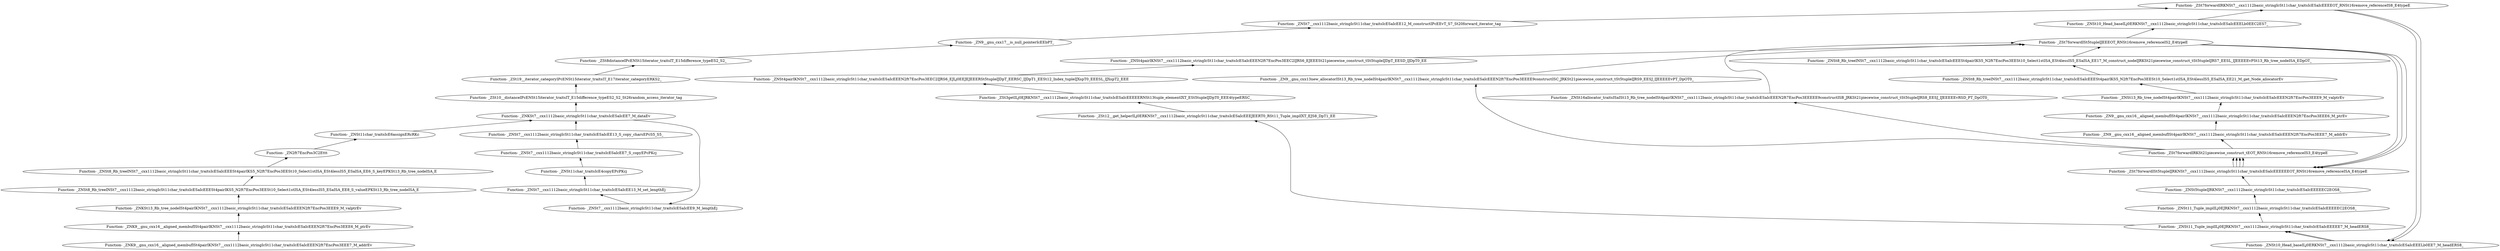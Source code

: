digraph {
	"Function- _ZNK9__gnu_cxx16__aligned_membufISt4pairIKNSt7__cxx1112basic_stringIcSt11char_traitsIcESaIcEEEN2ft7EncPos3EEE7_M_addrEv"
	"Function- _ZNK9__gnu_cxx16__aligned_membufISt4pairIKNSt7__cxx1112basic_stringIcSt11char_traitsIcESaIcEEEN2ft7EncPos3EEE6_M_ptrEv"
	"Function- _ZNK9__gnu_cxx16__aligned_membufISt4pairIKNSt7__cxx1112basic_stringIcSt11char_traitsIcESaIcEEEN2ft7EncPos3EEE6_M_ptrEv" -> "Function- _ZNK9__gnu_cxx16__aligned_membufISt4pairIKNSt7__cxx1112basic_stringIcSt11char_traitsIcESaIcEEEN2ft7EncPos3EEE7_M_addrEv" [dir=back]
	"Function- _ZNKSt13_Rb_tree_nodeISt4pairIKNSt7__cxx1112basic_stringIcSt11char_traitsIcESaIcEEEN2ft7EncPos3EEE9_M_valptrEv"
	"Function- _ZNKSt13_Rb_tree_nodeISt4pairIKNSt7__cxx1112basic_stringIcSt11char_traitsIcESaIcEEEN2ft7EncPos3EEE9_M_valptrEv" -> "Function- _ZNK9__gnu_cxx16__aligned_membufISt4pairIKNSt7__cxx1112basic_stringIcSt11char_traitsIcESaIcEEEN2ft7EncPos3EEE6_M_ptrEv" [dir=back]
	"Function- _ZNSt8_Rb_treeINSt7__cxx1112basic_stringIcSt11char_traitsIcESaIcEEESt4pairIKS5_N2ft7EncPos3EESt10_Select1stISA_ESt4lessIS5_ESaISA_EE8_S_valueEPKSt13_Rb_tree_nodeISA_E"
	"Function- _ZNSt8_Rb_treeINSt7__cxx1112basic_stringIcSt11char_traitsIcESaIcEEESt4pairIKS5_N2ft7EncPos3EESt10_Select1stISA_ESt4lessIS5_ESaISA_EE8_S_valueEPKSt13_Rb_tree_nodeISA_E" -> "Function- _ZNKSt13_Rb_tree_nodeISt4pairIKNSt7__cxx1112basic_stringIcSt11char_traitsIcESaIcEEEN2ft7EncPos3EEE9_M_valptrEv" [dir=back]
	"Function- _ZNSt8_Rb_treeINSt7__cxx1112basic_stringIcSt11char_traitsIcESaIcEEESt4pairIKS5_N2ft7EncPos3EESt10_Select1stISA_ESt4lessIS5_ESaISA_EE6_S_keyEPKSt13_Rb_tree_nodeISA_E"
	"Function- _ZNSt8_Rb_treeINSt7__cxx1112basic_stringIcSt11char_traitsIcESaIcEEESt4pairIKS5_N2ft7EncPos3EESt10_Select1stISA_ESt4lessIS5_ESaISA_EE6_S_keyEPKSt13_Rb_tree_nodeISA_E" -> "Function- _ZNSt8_Rb_treeINSt7__cxx1112basic_stringIcSt11char_traitsIcESaIcEEESt4pairIKS5_N2ft7EncPos3EESt10_Select1stISA_ESt4lessIS5_ESaISA_EE8_S_valueEPKSt13_Rb_tree_nodeISA_E" [dir=back]
	"Function- _ZN2ft7EncPos3C2Ettt"
	"Function- _ZN2ft7EncPos3C2Ettt" -> "Function- _ZNSt8_Rb_treeINSt7__cxx1112basic_stringIcSt11char_traitsIcESaIcEEESt4pairIKS5_N2ft7EncPos3EESt10_Select1stISA_ESt4lessIS5_ESaISA_EE6_S_keyEPKSt13_Rb_tree_nodeISA_E" [dir=back]
	"Function- _ZNSt11char_traitsIcE6assignERcRKc"
	"Function- _ZNSt11char_traitsIcE6assignERcRKc" -> "Function- _ZN2ft7EncPos3C2Ettt" [dir=back]
	"Function- _ZNKSt7__cxx1112basic_stringIcSt11char_traitsIcESaIcEE7_M_dataEv"
	"Function- _ZNKSt7__cxx1112basic_stringIcSt11char_traitsIcESaIcEE7_M_dataEv" -> "Function- _ZNSt11char_traitsIcE6assignERcRKc" [dir=back]
	"Function- _ZNSt7__cxx1112basic_stringIcSt11char_traitsIcESaIcEE9_M_lengthEj"
	"Function- _ZNSt7__cxx1112basic_stringIcSt11char_traitsIcESaIcEE9_M_lengthEj" -> "Function- _ZNKSt7__cxx1112basic_stringIcSt11char_traitsIcESaIcEE7_M_dataEv" [dir=back]
	"Function- _ZNSt7__cxx1112basic_stringIcSt11char_traitsIcESaIcEE13_M_set_lengthEj"
	"Function- _ZNSt7__cxx1112basic_stringIcSt11char_traitsIcESaIcEE13_M_set_lengthEj" -> "Function- _ZNSt7__cxx1112basic_stringIcSt11char_traitsIcESaIcEE9_M_lengthEj" [dir=back]
	"Function- _ZNSt11char_traitsIcE4copyEPcPKcj"
	"Function- _ZNSt11char_traitsIcE4copyEPcPKcj" -> "Function- _ZNSt7__cxx1112basic_stringIcSt11char_traitsIcESaIcEE13_M_set_lengthEj" [dir=back]
	"Function- _ZNSt7__cxx1112basic_stringIcSt11char_traitsIcESaIcEE7_S_copyEPcPKcj"
	"Function- _ZNSt7__cxx1112basic_stringIcSt11char_traitsIcESaIcEE7_S_copyEPcPKcj" -> "Function- _ZNSt11char_traitsIcE4copyEPcPKcj" [dir=back]
	"Function- _ZNSt7__cxx1112basic_stringIcSt11char_traitsIcESaIcEE13_S_copy_charsEPcS5_S5_"
	"Function- _ZNSt7__cxx1112basic_stringIcSt11char_traitsIcESaIcEE13_S_copy_charsEPcS5_S5_" -> "Function- _ZNSt7__cxx1112basic_stringIcSt11char_traitsIcESaIcEE7_S_copyEPcPKcj" [dir=back]
	"Function- _ZNKSt7__cxx1112basic_stringIcSt11char_traitsIcESaIcEE7_M_dataEv"
	"Function- _ZNKSt7__cxx1112basic_stringIcSt11char_traitsIcESaIcEE7_M_dataEv" -> "Function- _ZNSt7__cxx1112basic_stringIcSt11char_traitsIcESaIcEE13_S_copy_charsEPcS5_S5_" [dir=back]
	"Function- _ZSt10__distanceIPcENSt15iterator_traitsIT_E15difference_typeES2_S2_St26random_access_iterator_tag"
	"Function- _ZSt10__distanceIPcENSt15iterator_traitsIT_E15difference_typeES2_S2_St26random_access_iterator_tag" -> "Function- _ZNKSt7__cxx1112basic_stringIcSt11char_traitsIcESaIcEE7_M_dataEv" [dir=back]
	"Function- _ZSt19__iterator_categoryIPcENSt15iterator_traitsIT_E17iterator_categoryERKS2_"
	"Function- _ZSt19__iterator_categoryIPcENSt15iterator_traitsIT_E17iterator_categoryERKS2_" -> "Function- _ZSt10__distanceIPcENSt15iterator_traitsIT_E15difference_typeES2_S2_St26random_access_iterator_tag" [dir=back]
	"Function- _ZSt8distanceIPcENSt15iterator_traitsIT_E15difference_typeES2_S2_"
	"Function- _ZSt8distanceIPcENSt15iterator_traitsIT_E15difference_typeES2_S2_" -> "Function- _ZSt19__iterator_categoryIPcENSt15iterator_traitsIT_E17iterator_categoryERKS2_" [dir=back]
	"Function- _ZN9__gnu_cxx17__is_null_pointerIcEEbPT_"
	"Function- _ZN9__gnu_cxx17__is_null_pointerIcEEbPT_" -> "Function- _ZSt8distanceIPcENSt15iterator_traitsIT_E15difference_typeES2_S2_" [dir=back]
	"Function- _ZNSt7__cxx1112basic_stringIcSt11char_traitsIcESaIcEE12_M_constructIPcEEvT_S7_St20forward_iterator_tag"
	"Function- _ZNSt7__cxx1112basic_stringIcSt11char_traitsIcESaIcEE12_M_constructIPcEEvT_S7_St20forward_iterator_tag" -> "Function- _ZN9__gnu_cxx17__is_null_pointerIcEEbPT_" [dir=back]
	"Function- _ZSt7forwardIRKNSt7__cxx1112basic_stringIcSt11char_traitsIcESaIcEEEEOT_RNSt16remove_referenceIS8_E4typeE"
	"Function- _ZSt7forwardIRKNSt7__cxx1112basic_stringIcSt11char_traitsIcESaIcEEEEOT_RNSt16remove_referenceIS8_E4typeE" -> "Function- _ZNSt7__cxx1112basic_stringIcSt11char_traitsIcESaIcEE12_M_constructIPcEEvT_S7_St20forward_iterator_tag" [dir=back]
	"Function- _ZNSt10_Head_baseILj0ERKNSt7__cxx1112basic_stringIcSt11char_traitsIcESaIcEEELb0EE7_M_headERS8_"
	"Function- _ZNSt10_Head_baseILj0ERKNSt7__cxx1112basic_stringIcSt11char_traitsIcESaIcEEELb0EE7_M_headERS8_" -> "Function- _ZSt7forwardIRKNSt7__cxx1112basic_stringIcSt11char_traitsIcESaIcEEEEOT_RNSt16remove_referenceIS8_E4typeE" [dir=back]
	"Function- _ZNSt11_Tuple_implILj0EJRKNSt7__cxx1112basic_stringIcSt11char_traitsIcESaIcEEEEE7_M_headERS8_"
	"Function- _ZNSt11_Tuple_implILj0EJRKNSt7__cxx1112basic_stringIcSt11char_traitsIcESaIcEEEEE7_M_headERS8_" -> "Function- _ZNSt10_Head_baseILj0ERKNSt7__cxx1112basic_stringIcSt11char_traitsIcESaIcEEELb0EE7_M_headERS8_" [dir=back]
	"Function- _ZSt12__get_helperILj0ERKNSt7__cxx1112basic_stringIcSt11char_traitsIcESaIcEEEJEERT0_RSt11_Tuple_implIXT_EJS8_DpT1_EE"
	"Function- _ZSt12__get_helperILj0ERKNSt7__cxx1112basic_stringIcSt11char_traitsIcESaIcEEEJEERT0_RSt11_Tuple_implIXT_EJS8_DpT1_EE" -> "Function- _ZNSt11_Tuple_implILj0EJRKNSt7__cxx1112basic_stringIcSt11char_traitsIcESaIcEEEEE7_M_headERS8_" [dir=back]
	"Function- _ZSt3getILj0EJRKNSt7__cxx1112basic_stringIcSt11char_traitsIcESaIcEEEEERNSt13tuple_elementIXT_ESt5tupleIJDpT0_EEE4typeERSC_"
	"Function- _ZSt3getILj0EJRKNSt7__cxx1112basic_stringIcSt11char_traitsIcESaIcEEEEERNSt13tuple_elementIXT_ESt5tupleIJDpT0_EEE4typeERSC_" -> "Function- _ZSt12__get_helperILj0ERKNSt7__cxx1112basic_stringIcSt11char_traitsIcESaIcEEEJEERT0_RSt11_Tuple_implIXT_EJS8_DpT1_EE" [dir=back]
	"Function- _ZNSt4pairIKNSt7__cxx1112basic_stringIcSt11char_traitsIcESaIcEEEN2ft7EncPos3EEC2IJRS6_EJLj0EEJEJEEERSt5tupleIJDpT_EERSC_IJDpT1_EESt12_Index_tupleIJXspT0_EEESL_IJXspT2_EEE"
	"Function- _ZNSt4pairIKNSt7__cxx1112basic_stringIcSt11char_traitsIcESaIcEEEN2ft7EncPos3EEC2IJRS6_EJLj0EEJEJEEERSt5tupleIJDpT_EERSC_IJDpT1_EESt12_Index_tupleIJXspT0_EEESL_IJXspT2_EEE" -> "Function- _ZSt3getILj0EJRKNSt7__cxx1112basic_stringIcSt11char_traitsIcESaIcEEEEERNSt13tuple_elementIXT_ESt5tupleIJDpT0_EEE4typeERSC_" [dir=back]
	"Function- _ZNSt4pairIKNSt7__cxx1112basic_stringIcSt11char_traitsIcESaIcEEEN2ft7EncPos3EEC2IJRS6_EJEEESt21piecewise_construct_tSt5tupleIJDpT_EESD_IJDpT0_EE"
	"Function- _ZNSt4pairIKNSt7__cxx1112basic_stringIcSt11char_traitsIcESaIcEEEN2ft7EncPos3EEC2IJRS6_EJEEESt21piecewise_construct_tSt5tupleIJDpT_EESD_IJDpT0_EE" -> "Function- _ZNSt4pairIKNSt7__cxx1112basic_stringIcSt11char_traitsIcESaIcEEEN2ft7EncPos3EEC2IJRS6_EJLj0EEJEJEEERSt5tupleIJDpT_EERSC_IJDpT1_EESt12_Index_tupleIJXspT0_EEESL_IJXspT2_EEE" [dir=back]
	"Function- _ZSt7forwardISt5tupleIJEEEOT_RNSt16remove_referenceIS2_E4typeE"
	"Function- _ZSt7forwardISt5tupleIJEEEOT_RNSt16remove_referenceIS2_E4typeE" -> "Function- _ZNSt4pairIKNSt7__cxx1112basic_stringIcSt11char_traitsIcESaIcEEEN2ft7EncPos3EEC2IJRS6_EJEEESt21piecewise_construct_tSt5tupleIJDpT_EESD_IJDpT0_EE" [dir=back]
	"Function- _ZNSt10_Head_baseILj0ERKNSt7__cxx1112basic_stringIcSt11char_traitsIcESaIcEEELb0EEC2ES7_"
	"Function- _ZNSt10_Head_baseILj0ERKNSt7__cxx1112basic_stringIcSt11char_traitsIcESaIcEEELb0EEC2ES7_" -> "Function- _ZSt7forwardISt5tupleIJEEEOT_RNSt16remove_referenceIS2_E4typeE" [dir=back]
	"Function- _ZSt7forwardIRKNSt7__cxx1112basic_stringIcSt11char_traitsIcESaIcEEEEOT_RNSt16remove_referenceIS8_E4typeE"
	"Function- _ZSt7forwardIRKNSt7__cxx1112basic_stringIcSt11char_traitsIcESaIcEEEEOT_RNSt16remove_referenceIS8_E4typeE" -> "Function- _ZNSt10_Head_baseILj0ERKNSt7__cxx1112basic_stringIcSt11char_traitsIcESaIcEEELb0EEC2ES7_" [dir=back]
	"Function- _ZNSt10_Head_baseILj0ERKNSt7__cxx1112basic_stringIcSt11char_traitsIcESaIcEEELb0EE7_M_headERS8_"
	"Function- _ZNSt10_Head_baseILj0ERKNSt7__cxx1112basic_stringIcSt11char_traitsIcESaIcEEELb0EE7_M_headERS8_" -> "Function- _ZSt7forwardIRKNSt7__cxx1112basic_stringIcSt11char_traitsIcESaIcEEEEOT_RNSt16remove_referenceIS8_E4typeE" [dir=back]
	"Function- _ZNSt11_Tuple_implILj0EJRKNSt7__cxx1112basic_stringIcSt11char_traitsIcESaIcEEEEE7_M_headERS8_"
	"Function- _ZNSt11_Tuple_implILj0EJRKNSt7__cxx1112basic_stringIcSt11char_traitsIcESaIcEEEEE7_M_headERS8_" -> "Function- _ZNSt10_Head_baseILj0ERKNSt7__cxx1112basic_stringIcSt11char_traitsIcESaIcEEELb0EE7_M_headERS8_" [dir=back]
	"Function- _ZNSt11_Tuple_implILj0EJRKNSt7__cxx1112basic_stringIcSt11char_traitsIcESaIcEEEEEC2EOS8_"
	"Function- _ZNSt11_Tuple_implILj0EJRKNSt7__cxx1112basic_stringIcSt11char_traitsIcESaIcEEEEEC2EOS8_" -> "Function- _ZNSt11_Tuple_implILj0EJRKNSt7__cxx1112basic_stringIcSt11char_traitsIcESaIcEEEEE7_M_headERS8_" [dir=back]
	"Function- _ZNSt5tupleIJRKNSt7__cxx1112basic_stringIcSt11char_traitsIcESaIcEEEEEC2EOS8_"
	"Function- _ZNSt5tupleIJRKNSt7__cxx1112basic_stringIcSt11char_traitsIcESaIcEEEEEC2EOS8_" -> "Function- _ZNSt11_Tuple_implILj0EJRKNSt7__cxx1112basic_stringIcSt11char_traitsIcESaIcEEEEEC2EOS8_" [dir=back]
	"Function- _ZSt7forwardISt5tupleIJRKNSt7__cxx1112basic_stringIcSt11char_traitsIcESaIcEEEEEEOT_RNSt16remove_referenceISA_E4typeE"
	"Function- _ZSt7forwardISt5tupleIJRKNSt7__cxx1112basic_stringIcSt11char_traitsIcESaIcEEEEEEOT_RNSt16remove_referenceISA_E4typeE" -> "Function- _ZNSt5tupleIJRKNSt7__cxx1112basic_stringIcSt11char_traitsIcESaIcEEEEEC2EOS8_" [dir=back]
	"Function- _ZSt7forwardIRKSt21piecewise_construct_tEOT_RNSt16remove_referenceIS3_E4typeE"
	"Function- _ZSt7forwardIRKSt21piecewise_construct_tEOT_RNSt16remove_referenceIS3_E4typeE" -> "Function- _ZSt7forwardISt5tupleIJRKNSt7__cxx1112basic_stringIcSt11char_traitsIcESaIcEEEEEEOT_RNSt16remove_referenceISA_E4typeE" [dir=back]
	"Function- _ZN9__gnu_cxx13new_allocatorISt13_Rb_tree_nodeISt4pairIKNSt7__cxx1112basic_stringIcSt11char_traitsIcESaIcEEEN2ft7EncPos3EEEE9constructISC_JRKSt21piecewise_construct_tSt5tupleIJRS9_EESJ_IJEEEEEvPT_DpOT0_"
	"Function- _ZN9__gnu_cxx13new_allocatorISt13_Rb_tree_nodeISt4pairIKNSt7__cxx1112basic_stringIcSt11char_traitsIcESaIcEEEN2ft7EncPos3EEEE9constructISC_JRKSt21piecewise_construct_tSt5tupleIJRS9_EESJ_IJEEEEEvPT_DpOT0_" -> "Function- _ZSt7forwardIRKSt21piecewise_construct_tEOT_RNSt16remove_referenceIS3_E4typeE" [dir=back]
	"Function- _ZSt7forwardISt5tupleIJEEEOT_RNSt16remove_referenceIS2_E4typeE"
	"Function- _ZSt7forwardISt5tupleIJEEEOT_RNSt16remove_referenceIS2_E4typeE" -> "Function- _ZN9__gnu_cxx13new_allocatorISt13_Rb_tree_nodeISt4pairIKNSt7__cxx1112basic_stringIcSt11char_traitsIcESaIcEEEN2ft7EncPos3EEEE9constructISC_JRKSt21piecewise_construct_tSt5tupleIJRS9_EESJ_IJEEEEEvPT_DpOT0_" [dir=back]
	"Function- _ZSt7forwardISt5tupleIJRKNSt7__cxx1112basic_stringIcSt11char_traitsIcESaIcEEEEEEOT_RNSt16remove_referenceISA_E4typeE"
	"Function- _ZSt7forwardISt5tupleIJRKNSt7__cxx1112basic_stringIcSt11char_traitsIcESaIcEEEEEEOT_RNSt16remove_referenceISA_E4typeE" -> "Function- _ZSt7forwardISt5tupleIJEEEOT_RNSt16remove_referenceIS2_E4typeE" [dir=back]
	"Function- _ZSt7forwardIRKSt21piecewise_construct_tEOT_RNSt16remove_referenceIS3_E4typeE"
	"Function- _ZSt7forwardIRKSt21piecewise_construct_tEOT_RNSt16remove_referenceIS3_E4typeE" -> "Function- _ZSt7forwardISt5tupleIJRKNSt7__cxx1112basic_stringIcSt11char_traitsIcESaIcEEEEEEOT_RNSt16remove_referenceISA_E4typeE" [dir=back]
	"Function- _ZNSt16allocator_traitsISaISt13_Rb_tree_nodeISt4pairIKNSt7__cxx1112basic_stringIcSt11char_traitsIcESaIcEEEN2ft7EncPos3EEEEE9constructISB_JRKSt21piecewise_construct_tSt5tupleIJRS8_EESJ_IJEEEEEvRSD_PT_DpOT0_"
	"Function- _ZNSt16allocator_traitsISaISt13_Rb_tree_nodeISt4pairIKNSt7__cxx1112basic_stringIcSt11char_traitsIcESaIcEEEN2ft7EncPos3EEEEE9constructISB_JRKSt21piecewise_construct_tSt5tupleIJRS8_EESJ_IJEEEEEvRSD_PT_DpOT0_" -> "Function- _ZSt7forwardIRKSt21piecewise_construct_tEOT_RNSt16remove_referenceIS3_E4typeE" [dir=back]
	"Function- _ZSt7forwardISt5tupleIJEEEOT_RNSt16remove_referenceIS2_E4typeE"
	"Function- _ZSt7forwardISt5tupleIJEEEOT_RNSt16remove_referenceIS2_E4typeE" -> "Function- _ZNSt16allocator_traitsISaISt13_Rb_tree_nodeISt4pairIKNSt7__cxx1112basic_stringIcSt11char_traitsIcESaIcEEEN2ft7EncPos3EEEEE9constructISB_JRKSt21piecewise_construct_tSt5tupleIJRS8_EESJ_IJEEEEEvRSD_PT_DpOT0_" [dir=back]
	"Function- _ZSt7forwardISt5tupleIJRKNSt7__cxx1112basic_stringIcSt11char_traitsIcESaIcEEEEEEOT_RNSt16remove_referenceISA_E4typeE"
	"Function- _ZSt7forwardISt5tupleIJRKNSt7__cxx1112basic_stringIcSt11char_traitsIcESaIcEEEEEEOT_RNSt16remove_referenceISA_E4typeE" -> "Function- _ZSt7forwardISt5tupleIJEEEOT_RNSt16remove_referenceIS2_E4typeE" [dir=back]
	"Function- _ZSt7forwardIRKSt21piecewise_construct_tEOT_RNSt16remove_referenceIS3_E4typeE"
	"Function- _ZSt7forwardIRKSt21piecewise_construct_tEOT_RNSt16remove_referenceIS3_E4typeE" -> "Function- _ZSt7forwardISt5tupleIJRKNSt7__cxx1112basic_stringIcSt11char_traitsIcESaIcEEEEEEOT_RNSt16remove_referenceISA_E4typeE" [dir=back]
	"Function- _ZN9__gnu_cxx16__aligned_membufISt4pairIKNSt7__cxx1112basic_stringIcSt11char_traitsIcESaIcEEEN2ft7EncPos3EEE7_M_addrEv"
	"Function- _ZN9__gnu_cxx16__aligned_membufISt4pairIKNSt7__cxx1112basic_stringIcSt11char_traitsIcESaIcEEEN2ft7EncPos3EEE7_M_addrEv" -> "Function- _ZSt7forwardIRKSt21piecewise_construct_tEOT_RNSt16remove_referenceIS3_E4typeE" [dir=back]
	"Function- _ZN9__gnu_cxx16__aligned_membufISt4pairIKNSt7__cxx1112basic_stringIcSt11char_traitsIcESaIcEEEN2ft7EncPos3EEE6_M_ptrEv"
	"Function- _ZN9__gnu_cxx16__aligned_membufISt4pairIKNSt7__cxx1112basic_stringIcSt11char_traitsIcESaIcEEEN2ft7EncPos3EEE6_M_ptrEv" -> "Function- _ZN9__gnu_cxx16__aligned_membufISt4pairIKNSt7__cxx1112basic_stringIcSt11char_traitsIcESaIcEEEN2ft7EncPos3EEE7_M_addrEv" [dir=back]
	"Function- _ZNSt13_Rb_tree_nodeISt4pairIKNSt7__cxx1112basic_stringIcSt11char_traitsIcESaIcEEEN2ft7EncPos3EEE9_M_valptrEv"
	"Function- _ZNSt13_Rb_tree_nodeISt4pairIKNSt7__cxx1112basic_stringIcSt11char_traitsIcESaIcEEEN2ft7EncPos3EEE9_M_valptrEv" -> "Function- _ZN9__gnu_cxx16__aligned_membufISt4pairIKNSt7__cxx1112basic_stringIcSt11char_traitsIcESaIcEEEN2ft7EncPos3EEE6_M_ptrEv" [dir=back]
	"Function- _ZNSt8_Rb_treeINSt7__cxx1112basic_stringIcSt11char_traitsIcESaIcEEESt4pairIKS5_N2ft7EncPos3EESt10_Select1stISA_ESt4lessIS5_ESaISA_EE21_M_get_Node_allocatorEv"
	"Function- _ZNSt8_Rb_treeINSt7__cxx1112basic_stringIcSt11char_traitsIcESaIcEEESt4pairIKS5_N2ft7EncPos3EESt10_Select1stISA_ESt4lessIS5_ESaISA_EE21_M_get_Node_allocatorEv" -> "Function- _ZNSt13_Rb_tree_nodeISt4pairIKNSt7__cxx1112basic_stringIcSt11char_traitsIcESaIcEEEN2ft7EncPos3EEE9_M_valptrEv" [dir=back]
	"Function- _ZNSt8_Rb_treeINSt7__cxx1112basic_stringIcSt11char_traitsIcESaIcEEESt4pairIKS5_N2ft7EncPos3EESt10_Select1stISA_ESt4lessIS5_ESaISA_EE17_M_construct_nodeIJRKSt21piecewise_construct_tSt5tupleIJRS7_EESL_IJEEEEEvPSt13_Rb_tree_nodeISA_EDpOT_"
	"Function- _ZNSt8_Rb_treeINSt7__cxx1112basic_stringIcSt11char_traitsIcESaIcEEESt4pairIKS5_N2ft7EncPos3EESt10_Select1stISA_ESt4lessIS5_ESaISA_EE17_M_construct_nodeIJRKSt21piecewise_construct_tSt5tupleIJRS7_EESL_IJEEEEEvPSt13_Rb_tree_nodeISA_EDpOT_" -> "Function- _ZNSt8_Rb_treeINSt7__cxx1112basic_stringIcSt11char_traitsIcESaIcEEESt4pairIKS5_N2ft7EncPos3EESt10_Select1stISA_ESt4lessIS5_ESaISA_EE21_M_get_Node_allocatorEv" [dir=back]
	"Function- _ZSt7forwardISt5tupleIJEEEOT_RNSt16remove_referenceIS2_E4typeE"
	"Function- _ZSt7forwardISt5tupleIJEEEOT_RNSt16remove_referenceIS2_E4typeE" -> "Function- _ZNSt8_Rb_treeINSt7__cxx1112basic_stringIcSt11char_traitsIcESaIcEEESt4pairIKS5_N2ft7EncPos3EESt10_Select1stISA_ESt4lessIS5_ESaISA_EE17_M_construct_nodeIJRKSt21piecewise_construct_tSt5tupleIJRS7_EESL_IJEEEEEvPSt13_Rb_tree_nodeISA_EDpOT_" [dir=back]
	"Function- _ZSt7forwardISt5tupleIJRKNSt7__cxx1112basic_stringIcSt11char_traitsIcESaIcEEEEEEOT_RNSt16remove_referenceISA_E4typeE"
	"Function- _ZSt7forwardISt5tupleIJRKNSt7__cxx1112basic_stringIcSt11char_traitsIcESaIcEEEEEEOT_RNSt16remove_referenceISA_E4typeE" -> "Function- _ZSt7forwardISt5tupleIJEEEOT_RNSt16remove_referenceIS2_E4typeE" [dir=back]
	"Function- _ZSt7forwardIRKSt21piecewise_construct_tEOT_RNSt16remove_referenceIS3_E4typeE"
	"Function- _ZSt7forwardIRKSt21piecewise_construct_tEOT_RNSt16remove_referenceIS3_E4typeE" -> "Function- _ZSt7forwardISt5tupleIJRKNSt7__cxx1112basic_stringIcSt11char_traitsIcESaIcEEEEEEOT_RNSt16remove_referenceISA_E4typeE" [dir=back]
}
